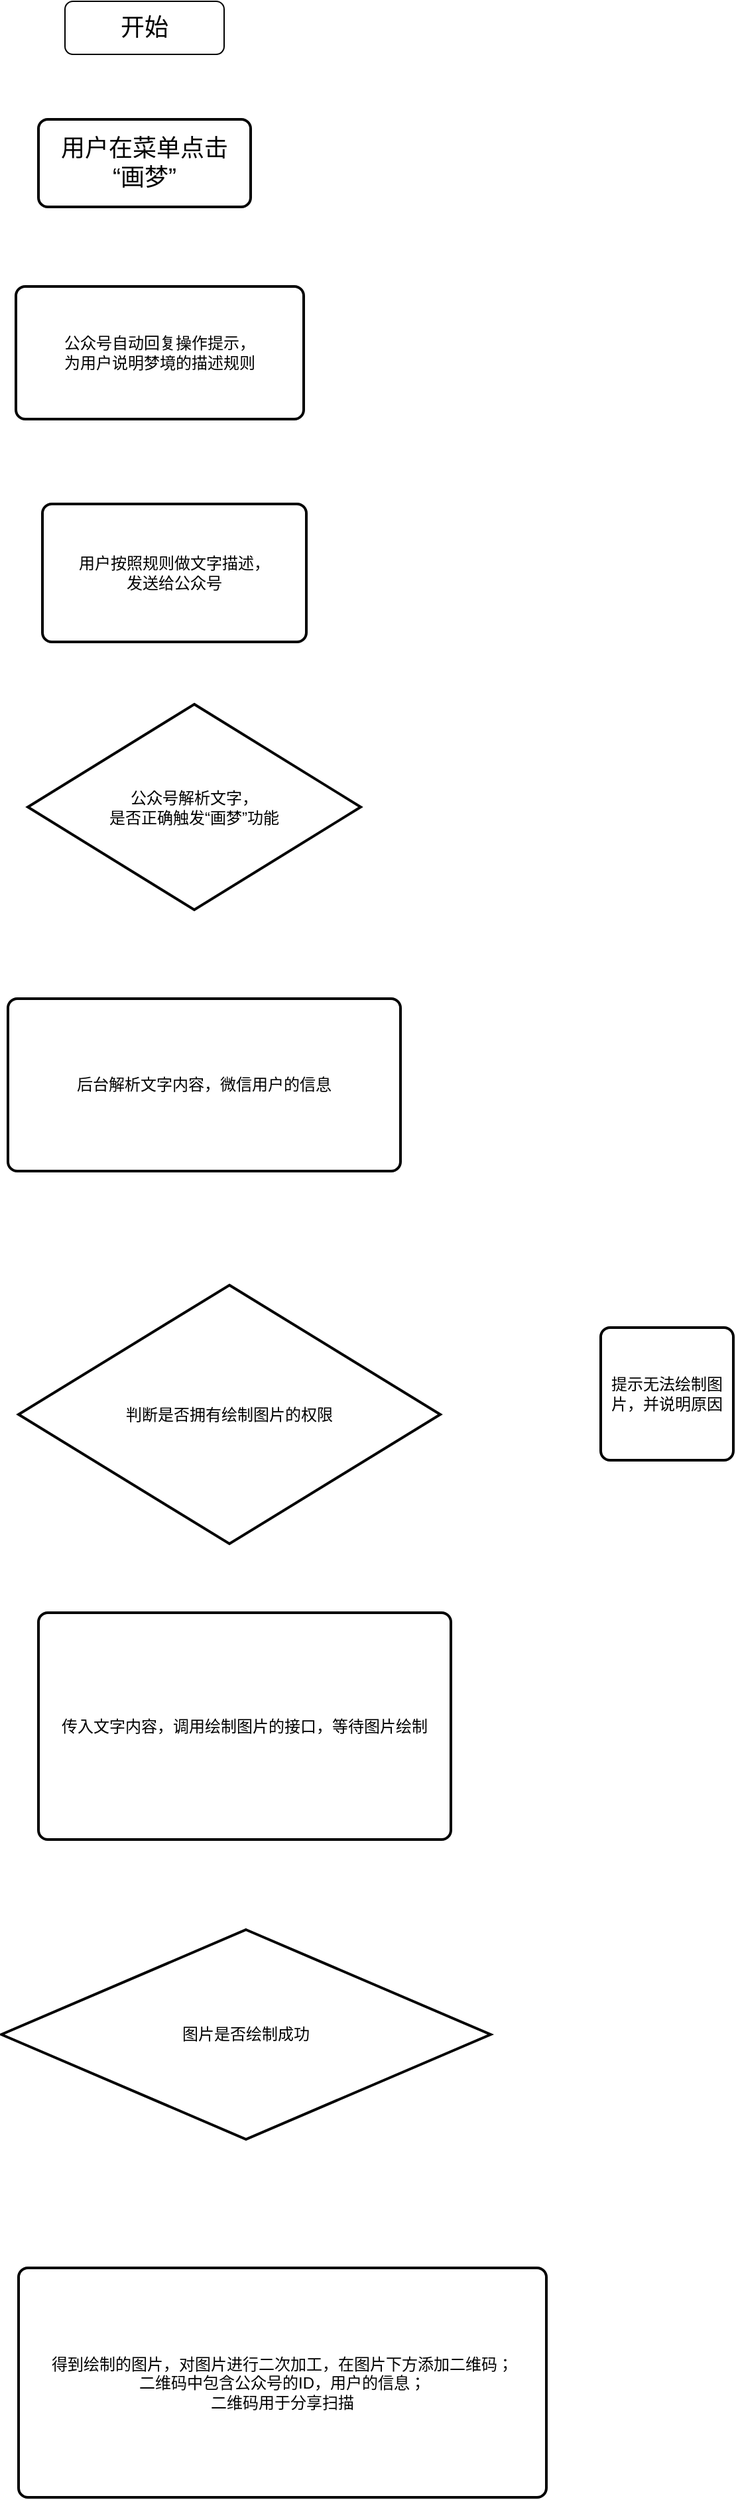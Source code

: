 <mxfile version="23.1.1" type="github">
  <diagram id="C5RBs43oDa-KdzZeNtuy" name="Page-1">
    <mxGraphModel dx="898" dy="612" grid="0" gridSize="10" guides="1" tooltips="1" connect="1" arrows="1" fold="1" page="0" pageScale="1" pageWidth="827" pageHeight="1169" background="#FFFFFF" math="0" shadow="0">
      <root>
        <mxCell id="WIyWlLk6GJQsqaUBKTNV-0" />
        <mxCell id="WIyWlLk6GJQsqaUBKTNV-1" parent="WIyWlLk6GJQsqaUBKTNV-0" />
        <mxCell id="WIyWlLk6GJQsqaUBKTNV-3" value="&lt;font style=&quot;font-size: 18px;&quot;&gt;开始&lt;/font&gt;" style="rounded=1;whiteSpace=wrap;html=1;fontSize=12;glass=0;strokeWidth=1;shadow=0;" parent="WIyWlLk6GJQsqaUBKTNV-1" vertex="1">
          <mxGeometry x="160" y="80" width="120" height="40" as="geometry" />
        </mxCell>
        <mxCell id="sj2lnTMcZ8h3ANVrbfql-0" value="&lt;font style=&quot;font-size: 18px;&quot;&gt;用户在菜单点击&lt;br&gt;“画梦”&lt;/font&gt;" style="rounded=1;whiteSpace=wrap;html=1;absoluteArcSize=1;arcSize=14;strokeWidth=2;" vertex="1" parent="WIyWlLk6GJQsqaUBKTNV-1">
          <mxGeometry x="140" y="169" width="160" height="66" as="geometry" />
        </mxCell>
        <mxCell id="sj2lnTMcZ8h3ANVrbfql-1" value="公众号自动回复操作提示，&lt;br&gt;为用户说明梦境的描述规则" style="rounded=1;whiteSpace=wrap;html=1;absoluteArcSize=1;arcSize=14;strokeWidth=2;" vertex="1" parent="WIyWlLk6GJQsqaUBKTNV-1">
          <mxGeometry x="123" y="295" width="217" height="100" as="geometry" />
        </mxCell>
        <mxCell id="sj2lnTMcZ8h3ANVrbfql-2" value="用户按照规则做文字描述，&lt;br&gt;发送给公众号" style="rounded=1;whiteSpace=wrap;html=1;absoluteArcSize=1;arcSize=14;strokeWidth=2;" vertex="1" parent="WIyWlLk6GJQsqaUBKTNV-1">
          <mxGeometry x="143" y="459" width="199" height="104" as="geometry" />
        </mxCell>
        <mxCell id="sj2lnTMcZ8h3ANVrbfql-4" value="公众号解析文字，&lt;br&gt;是否正确触发“画梦”功能" style="strokeWidth=2;html=1;shape=mxgraph.flowchart.decision;whiteSpace=wrap;" vertex="1" parent="WIyWlLk6GJQsqaUBKTNV-1">
          <mxGeometry x="132" y="610" width="251" height="155" as="geometry" />
        </mxCell>
        <mxCell id="sj2lnTMcZ8h3ANVrbfql-5" value="后台解析文字内容，微信用户的信息" style="rounded=1;whiteSpace=wrap;html=1;absoluteArcSize=1;arcSize=14;strokeWidth=2;" vertex="1" parent="WIyWlLk6GJQsqaUBKTNV-1">
          <mxGeometry x="117" y="832" width="296" height="130" as="geometry" />
        </mxCell>
        <mxCell id="sj2lnTMcZ8h3ANVrbfql-6" value="判断是否拥有绘制图片的权限" style="strokeWidth=2;html=1;shape=mxgraph.flowchart.decision;whiteSpace=wrap;" vertex="1" parent="WIyWlLk6GJQsqaUBKTNV-1">
          <mxGeometry x="125" y="1048" width="318" height="195" as="geometry" />
        </mxCell>
        <mxCell id="sj2lnTMcZ8h3ANVrbfql-8" value="提示无法绘制图片，并说明原因" style="rounded=1;whiteSpace=wrap;html=1;absoluteArcSize=1;arcSize=14;strokeWidth=2;" vertex="1" parent="WIyWlLk6GJQsqaUBKTNV-1">
          <mxGeometry x="564" y="1080" width="100" height="100" as="geometry" />
        </mxCell>
        <mxCell id="sj2lnTMcZ8h3ANVrbfql-9" value="图片是否绘制成功" style="strokeWidth=2;html=1;shape=mxgraph.flowchart.decision;whiteSpace=wrap;" vertex="1" parent="WIyWlLk6GJQsqaUBKTNV-1">
          <mxGeometry x="112" y="1534" width="369" height="158" as="geometry" />
        </mxCell>
        <mxCell id="sj2lnTMcZ8h3ANVrbfql-10" value="传入文字内容，调用绘制图片的接口，等待图片绘制" style="rounded=1;whiteSpace=wrap;html=1;absoluteArcSize=1;arcSize=14;strokeWidth=2;" vertex="1" parent="WIyWlLk6GJQsqaUBKTNV-1">
          <mxGeometry x="140" y="1295" width="311" height="171" as="geometry" />
        </mxCell>
        <mxCell id="sj2lnTMcZ8h3ANVrbfql-11" value="得到绘制的图片，对图片进行二次加工，在图片下方添加二维码；&lt;br&gt;二维码中包含公众号的ID，用户的信息；&lt;br&gt;二维码用于分享扫描" style="rounded=1;whiteSpace=wrap;html=1;absoluteArcSize=1;arcSize=14;strokeWidth=2;" vertex="1" parent="WIyWlLk6GJQsqaUBKTNV-1">
          <mxGeometry x="125" y="1789" width="398" height="173" as="geometry" />
        </mxCell>
      </root>
    </mxGraphModel>
  </diagram>
</mxfile>
